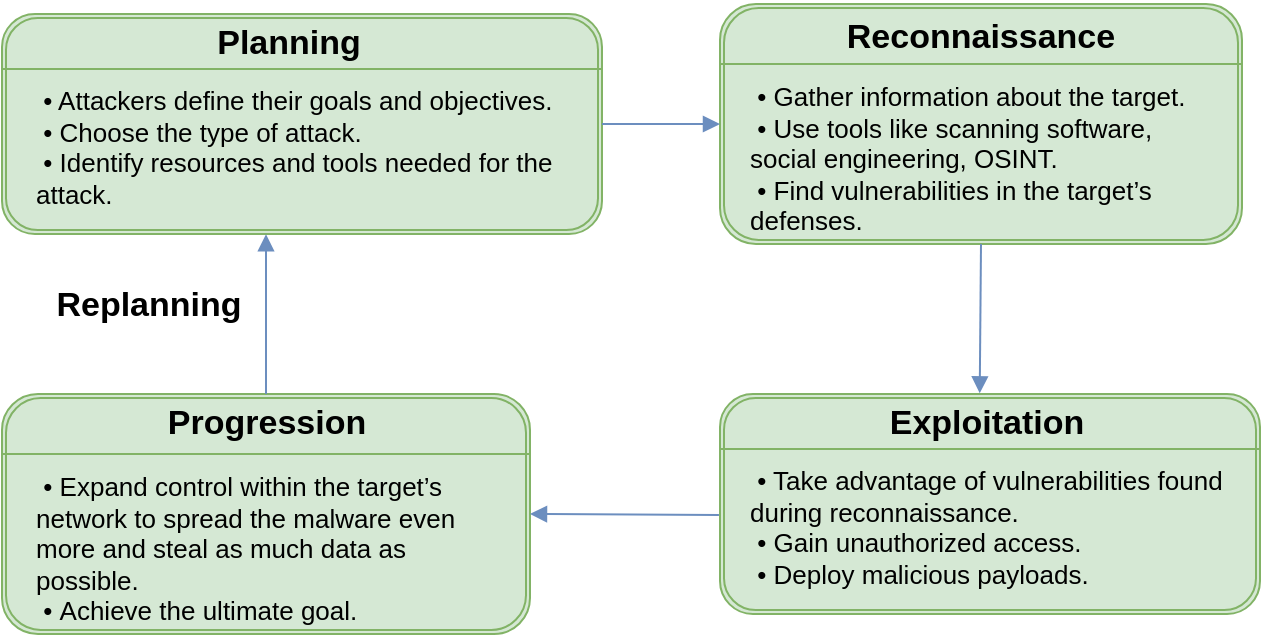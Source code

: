 <mxfile version="26.0.9">
  <diagram name="Page-1" id="vZ1Ld8vt8Oq8yNamm4Cb">
    <mxGraphModel dx="918" dy="593" grid="1" gridSize="10" guides="1" tooltips="1" connect="1" arrows="1" fold="1" page="1" pageScale="1" pageWidth="570" pageHeight="940" math="0" shadow="0">
      <root>
        <mxCell id="0" />
        <mxCell id="1" parent="0" />
        <mxCell id="UY9xunkPb94m3e9x5mqo-8" value="" style="group" parent="1" vertex="1" connectable="0">
          <mxGeometry x="140" y="310" width="300" height="110" as="geometry" />
        </mxCell>
        <mxCell id="UY9xunkPb94m3e9x5mqo-6" value="" style="shape=ext;double=1;rounded=1;whiteSpace=wrap;html=1;fillColor=#d5e8d4;strokeColor=#82b366;gradientColor=none;gradientDirection=south;container=1;" parent="UY9xunkPb94m3e9x5mqo-8" vertex="1">
          <mxGeometry width="300.0" height="110" as="geometry">
            <mxRectangle x="225" y="310" width="50" height="40" as="alternateBounds" />
          </mxGeometry>
        </mxCell>
        <mxCell id="UY9xunkPb94m3e9x5mqo-9" value="&lt;font style=&quot;font-size: 17px;&quot;&gt;Planning&lt;/font&gt;" style="text;strokeColor=none;fillColor=none;html=1;fontSize=24;fontStyle=1;verticalAlign=bottom;align=center;" parent="UY9xunkPb94m3e9x5mqo-6" vertex="1">
          <mxGeometry x="29.73" y="5.13" width="226.77" height="23.87" as="geometry" />
        </mxCell>
        <mxCell id="UY9xunkPb94m3e9x5mqo-15" value="&lt;div&gt;&lt;font style=&quot;font-size: 13px;&quot;&gt;&lt;font style=&quot;&quot;&gt;&amp;nbsp;• Attackers define their goals and objectives.&lt;/font&gt;&lt;br&gt;&lt;/font&gt;&lt;/div&gt;&lt;div&gt;&lt;font style=&quot;&quot;&gt;&lt;font style=&quot;font-size: 13px;&quot;&gt;&lt;span style=&quot;background-color: transparent; color: light-dark(rgb(0, 0, 0), rgb(255, 255, 255));&quot;&gt;&amp;nbsp;•&amp;nbsp;&lt;/span&gt;Choose the type of attack.&lt;br&gt;&lt;/font&gt;&lt;/font&gt;&lt;/div&gt;&lt;div&gt;&lt;font style=&quot;&quot;&gt;&lt;font style=&quot;&quot;&gt;&lt;font style=&quot;font-size: 13px;&quot;&gt;&lt;span style=&quot;background-color: transparent; color: light-dark(rgb(0, 0, 0), rgb(255, 255, 255));&quot;&gt;&amp;nbsp;•&amp;nbsp;&lt;/span&gt;Identify resources and tools needed for the attack.&lt;/font&gt;&lt;br&gt;&lt;/font&gt;&lt;/font&gt;&lt;/div&gt;" style="text;html=1;align=left;verticalAlign=top;whiteSpace=wrap;rounded=0;" parent="UY9xunkPb94m3e9x5mqo-6" vertex="1">
          <mxGeometry x="14.984" y="29" width="265.625" height="70" as="geometry" />
        </mxCell>
        <mxCell id="UY9xunkPb94m3e9x5mqo-7" value="" style="endArrow=none;html=1;rounded=0;fillColor=#d5e8d4;strokeColor=#82b366;exitX=0;exitY=0.25;exitDx=0;exitDy=0;entryX=1;entryY=0.25;entryDx=0;entryDy=0;" parent="UY9xunkPb94m3e9x5mqo-8" source="UY9xunkPb94m3e9x5mqo-6" target="UY9xunkPb94m3e9x5mqo-6" edge="1">
          <mxGeometry width="50" height="50" relative="1" as="geometry">
            <mxPoint x="73.646" y="82.5" as="sourcePoint" />
            <mxPoint x="178.854" y="13.75" as="targetPoint" />
          </mxGeometry>
        </mxCell>
        <mxCell id="UY9xunkPb94m3e9x5mqo-17" value="" style="group" parent="1" vertex="1" connectable="0">
          <mxGeometry x="499" y="305" width="261" height="120" as="geometry" />
        </mxCell>
        <mxCell id="UY9xunkPb94m3e9x5mqo-18" value="&lt;div style=&quot;&quot;&gt;&lt;br&gt;&lt;/div&gt;" style="shape=ext;double=1;rounded=1;whiteSpace=wrap;html=1;fillColor=#d5e8d4;strokeColor=#82b366;gradientColor=none;gradientDirection=south;container=1;" parent="UY9xunkPb94m3e9x5mqo-17" vertex="1">
          <mxGeometry width="261" height="120.0" as="geometry">
            <mxRectangle x="225" y="310" width="50" height="40" as="alternateBounds" />
          </mxGeometry>
        </mxCell>
        <mxCell id="UY9xunkPb94m3e9x5mqo-19" value="&lt;font style=&quot;font-size: 17px;&quot;&gt;Reconnaissance&lt;/font&gt;" style="text;strokeColor=none;fillColor=none;html=1;fontSize=24;fontStyle=1;verticalAlign=bottom;align=center;" parent="UY9xunkPb94m3e9x5mqo-18" vertex="1">
          <mxGeometry x="31.302" y="4.505" width="197.29" height="26.04" as="geometry" />
        </mxCell>
        <mxCell id="UY9xunkPb94m3e9x5mqo-20" value="&lt;div&gt;&lt;font style=&quot;font-size: 13px;&quot;&gt;&lt;font style=&quot;&quot;&gt;&lt;font style=&quot;&quot;&gt;&amp;nbsp;• Gather information about the&amp;nbsp;&lt;/font&gt;&lt;/font&gt;&lt;span style=&quot;background-color: transparent; color: light-dark(rgb(0, 0, 0), rgb(255, 255, 255));&quot;&gt;target.&lt;/span&gt;&lt;/font&gt;&lt;/div&gt;&lt;div&gt;&lt;font style=&quot;&quot;&gt;&lt;font style=&quot;font-size: 13px;&quot;&gt;&lt;span style=&quot;background-color: transparent; color: light-dark(rgb(0, 0, 0), rgb(255, 255, 255));&quot;&gt;&amp;nbsp;•&lt;/span&gt;&lt;font style=&quot;&quot;&gt;&lt;span style=&quot;background-color: transparent; color: light-dark(rgb(0, 0, 0), rgb(255, 255, 255));&quot;&gt;&amp;nbsp;Use&lt;/span&gt;&lt;span style=&quot;background-color: transparent; color: light-dark(rgb(0, 0, 0), rgb(255, 255, 255));&quot;&gt;&lt;font style=&quot;&quot;&gt;&amp;nbsp;t&lt;/font&gt;&lt;font style=&quot;&quot;&gt;ools like scanning software, social engineering, OSINT.&lt;/font&gt;&lt;/span&gt;&lt;/font&gt;&lt;br&gt;&lt;/font&gt;&lt;/font&gt;&lt;/div&gt;&lt;div&gt;&lt;font style=&quot;&quot;&gt;&lt;font style=&quot;&quot;&gt;&lt;font style=&quot;font-size: 13px;&quot;&gt;&lt;font style=&quot;&quot;&gt;&lt;span style=&quot;background-color: transparent; color: light-dark(rgb(0, 0, 0), rgb(255, 255, 255));&quot;&gt;&amp;nbsp;•&amp;nbsp;&lt;/span&gt;&lt;/font&gt;&lt;span style=&quot;background-color: transparent; color: light-dark(rgb(0, 0, 0), rgb(255, 255, 255));&quot;&gt;&lt;font style=&quot;&quot;&gt;Find vulnerabilities in the target’s defenses.&lt;/font&gt;&lt;/span&gt;&lt;/font&gt;&lt;br&gt;&lt;/font&gt;&lt;/font&gt;&lt;/div&gt;" style="text;html=1;align=left;verticalAlign=top;whiteSpace=wrap;rounded=0;" parent="UY9xunkPb94m3e9x5mqo-18" vertex="1">
          <mxGeometry x="13.036" y="31.636" width="231.094" height="76.364" as="geometry" />
        </mxCell>
        <mxCell id="UY9xunkPb94m3e9x5mqo-21" value="" style="endArrow=none;html=1;rounded=0;fillColor=#d5e8d4;strokeColor=#82b366;exitX=0;exitY=0.25;exitDx=0;exitDy=0;entryX=1;entryY=0.25;entryDx=0;entryDy=0;" parent="UY9xunkPb94m3e9x5mqo-17" source="UY9xunkPb94m3e9x5mqo-18" target="UY9xunkPb94m3e9x5mqo-18" edge="1">
          <mxGeometry width="50" height="50" relative="1" as="geometry">
            <mxPoint x="64.072" y="90" as="sourcePoint" />
            <mxPoint x="155.603" y="15.0" as="targetPoint" />
          </mxGeometry>
        </mxCell>
        <mxCell id="UY9xunkPb94m3e9x5mqo-24" value="" style="group" parent="1" vertex="1" connectable="0">
          <mxGeometry x="499" y="500" width="280" height="110" as="geometry" />
        </mxCell>
        <mxCell id="UY9xunkPb94m3e9x5mqo-25" value="&lt;div style=&quot;&quot;&gt;&lt;br&gt;&lt;/div&gt;" style="shape=ext;double=1;rounded=1;whiteSpace=wrap;html=1;fillColor=#d5e8d4;strokeColor=#82b366;gradientColor=none;gradientDirection=south;container=1;" parent="UY9xunkPb94m3e9x5mqo-24" vertex="1">
          <mxGeometry width="270" height="110" as="geometry">
            <mxRectangle x="225" y="310" width="50" height="40" as="alternateBounds" />
          </mxGeometry>
        </mxCell>
        <mxCell id="UY9xunkPb94m3e9x5mqo-26" value="&lt;font style=&quot;font-size: 17px;&quot;&gt;Exploitation&lt;/font&gt;" style="text;strokeColor=none;fillColor=none;html=1;fontSize=24;fontStyle=1;verticalAlign=bottom;align=center;" parent="UY9xunkPb94m3e9x5mqo-25" vertex="1">
          <mxGeometry x="30.976" y="5.13" width="204.093" height="23.87" as="geometry" />
        </mxCell>
        <mxCell id="UY9xunkPb94m3e9x5mqo-27" value="&lt;div&gt;&lt;font style=&quot;font-size: 13px;&quot;&gt;&lt;font style=&quot;&quot;&gt;&amp;nbsp;• Take advantage of vulnerabilities found during reconnaissance.&lt;/font&gt;&lt;br&gt;&lt;/font&gt;&lt;/div&gt;&lt;div&gt;&lt;font style=&quot;font-size: 13px;&quot;&gt;&lt;font style=&quot;&quot;&gt;&lt;font style=&quot;&quot;&gt;&lt;span style=&quot;background-color: transparent; color: light-dark(rgb(0, 0, 0), rgb(255, 255, 255));&quot;&gt;&amp;nbsp;•&amp;nbsp;&lt;/span&gt;&lt;/font&gt;&lt;/font&gt;&lt;span style=&quot;background-color: transparent; color: light-dark(rgb(0, 0, 0), rgb(255, 255, 255));&quot;&gt;&lt;font style=&quot;&quot;&gt;Gain unauthorized access&lt;/font&gt;&lt;/span&gt;&lt;span style=&quot;background-color: transparent; color: light-dark(rgb(0, 0, 0), rgb(255, 255, 255));&quot;&gt;.&lt;/span&gt;&lt;/font&gt;&lt;/div&gt;&lt;div&gt;&lt;font style=&quot;font-size: 13px;&quot;&gt;&lt;font style=&quot;&quot;&gt;&lt;font style=&quot;&quot;&gt;&lt;font style=&quot;&quot;&gt;&lt;span style=&quot;background-color: transparent; color: light-dark(rgb(0, 0, 0), rgb(255, 255, 255));&quot;&gt;&amp;nbsp;•&amp;nbsp;&lt;/span&gt;&lt;/font&gt;&lt;/font&gt;&lt;/font&gt;&lt;span style=&quot;background-color: transparent; color: light-dark(rgb(0, 0, 0), rgb(255, 255, 255));&quot;&gt;&lt;font style=&quot;&quot;&gt;Deploy malicious payloads&lt;/font&gt;&lt;/span&gt;&lt;span style=&quot;background-color: transparent; color: light-dark(rgb(0, 0, 0), rgb(255, 255, 255));&quot;&gt;.&lt;/span&gt;&lt;/font&gt;&lt;/div&gt;" style="text;html=1;align=left;verticalAlign=top;whiteSpace=wrap;rounded=0;" parent="UY9xunkPb94m3e9x5mqo-25" vertex="1">
          <mxGeometry x="13.486" y="29" width="239.062" height="70" as="geometry" />
        </mxCell>
        <mxCell id="UY9xunkPb94m3e9x5mqo-28" value="" style="endArrow=none;html=1;rounded=0;fillColor=#d5e8d4;strokeColor=#82b366;exitX=0;exitY=0.25;exitDx=0;exitDy=0;entryX=1;entryY=0.25;entryDx=0;entryDy=0;" parent="UY9xunkPb94m3e9x5mqo-24" source="UY9xunkPb94m3e9x5mqo-25" target="UY9xunkPb94m3e9x5mqo-25" edge="1">
          <mxGeometry width="50" height="50" relative="1" as="geometry">
            <mxPoint x="47.133" y="82.5" as="sourcePoint" />
            <mxPoint x="114.467" y="13.75" as="targetPoint" />
          </mxGeometry>
        </mxCell>
        <mxCell id="UY9xunkPb94m3e9x5mqo-35" value="" style="endArrow=block;html=1;rounded=0;endFill=1;exitX=1;exitY=0.5;exitDx=0;exitDy=0;entryX=0;entryY=0.5;entryDx=0;entryDy=0;fillColor=#dae8fc;strokeColor=#6c8ebf;" parent="1" source="UY9xunkPb94m3e9x5mqo-6" target="UY9xunkPb94m3e9x5mqo-18" edge="1">
          <mxGeometry width="50" height="50" relative="1" as="geometry">
            <mxPoint x="460" y="410" as="sourcePoint" />
            <mxPoint x="510" y="360" as="targetPoint" />
          </mxGeometry>
        </mxCell>
        <mxCell id="UY9xunkPb94m3e9x5mqo-43" value="&lt;font style=&quot;font-size: 17px;&quot;&gt;Replanning&lt;/font&gt;" style="text;strokeColor=none;fillColor=none;html=1;fontSize=24;fontStyle=1;verticalAlign=bottom;align=center;" parent="1" vertex="1">
          <mxGeometry x="139.997" y="446" width="145.133" height="23.87" as="geometry" />
        </mxCell>
        <mxCell id="UY9xunkPb94m3e9x5mqo-30" value="" style="shape=ext;double=1;rounded=1;whiteSpace=wrap;html=1;fillColor=#d5e8d4;strokeColor=#82b366;gradientColor=none;gradientDirection=south;container=1;" parent="1" vertex="1">
          <mxGeometry x="140" y="500" width="264" height="120" as="geometry">
            <mxRectangle x="225" y="310" width="50" height="40" as="alternateBounds" />
          </mxGeometry>
        </mxCell>
        <mxCell id="UY9xunkPb94m3e9x5mqo-31" value="&lt;font style=&quot;font-size: 17px;&quot;&gt;Progression&lt;/font&gt;" style="text;strokeColor=none;fillColor=none;html=1;fontSize=24;fontStyle=1;verticalAlign=bottom;align=center;" parent="UY9xunkPb94m3e9x5mqo-30" vertex="1">
          <mxGeometry x="32.222" y="2.996" width="199.558" height="26.04" as="geometry" />
        </mxCell>
        <mxCell id="UY9xunkPb94m3e9x5mqo-32" value="&lt;div&gt;&lt;font style=&quot;font-size: 13px;&quot;&gt;&lt;font style=&quot;&quot;&gt;&lt;font style=&quot;&quot;&gt;&amp;nbsp;&lt;/font&gt;&lt;/font&gt;&lt;span style=&quot;background-color: transparent; color: light-dark(rgb(0, 0, 0), rgb(255, 255, 255));&quot;&gt;•&amp;nbsp;&lt;/span&gt;&lt;span style=&quot;background-color: transparent; color: light-dark(rgb(0, 0, 0), rgb(255, 255, 255));&quot;&gt;Expand control within the target’s network to spread the malware even more and steal as much data as possible.&lt;/span&gt;&lt;/font&gt;&lt;/div&gt;&lt;div&gt;&lt;font style=&quot;font-size: 13px;&quot;&gt;&lt;font style=&quot;&quot;&gt;&lt;font style=&quot;&quot;&gt;&lt;font style=&quot;&quot;&gt;&lt;span style=&quot;background-color: transparent; color: light-dark(rgb(0, 0, 0), rgb(255, 255, 255));&quot;&gt;&amp;nbsp;•&amp;nbsp;&lt;/span&gt;&lt;/font&gt;&lt;/font&gt;&lt;/font&gt;&lt;span style=&quot;background-color: transparent; color: light-dark(rgb(0, 0, 0), rgb(255, 255, 255));&quot;&gt;&lt;font style=&quot;&quot;&gt;Achieve the ultimate goal&lt;/font&gt;&lt;/span&gt;&lt;span style=&quot;background-color: transparent; color: light-dark(rgb(0, 0, 0), rgb(255, 255, 255));&quot;&gt;.&lt;/span&gt;&lt;/font&gt;&lt;/div&gt;" style="text;html=1;align=left;verticalAlign=top;whiteSpace=wrap;rounded=0;" parent="UY9xunkPb94m3e9x5mqo-30" vertex="1">
          <mxGeometry x="14.57" y="31.64" width="233.75" height="88.36" as="geometry" />
        </mxCell>
        <mxCell id="UY9xunkPb94m3e9x5mqo-33" value="" style="endArrow=none;html=1;rounded=0;fillColor=#d5e8d4;strokeColor=#82b366;exitX=0;exitY=0.25;exitDx=0;exitDy=0;entryX=1;entryY=0.25;entryDx=0;entryDy=0;" parent="1" source="UY9xunkPb94m3e9x5mqo-30" target="UY9xunkPb94m3e9x5mqo-30" edge="1">
          <mxGeometry width="50" height="50" relative="1" as="geometry">
            <mxPoint x="1138.534" y="392.5" as="sourcePoint" />
            <mxPoint x="1213.583" y="323.75" as="targetPoint" />
          </mxGeometry>
        </mxCell>
        <mxCell id="M9Qx5A_Kw0Ca2yjle4P--3" value="" style="endArrow=block;html=1;rounded=0;endFill=1;entryX=0.481;entryY=-0.003;entryDx=0;entryDy=0;fillColor=#dae8fc;strokeColor=#6c8ebf;entryPerimeter=0;exitX=0.5;exitY=1;exitDx=0;exitDy=0;fontStyle=1" edge="1" parent="1" source="UY9xunkPb94m3e9x5mqo-18" target="UY9xunkPb94m3e9x5mqo-25">
          <mxGeometry width="50" height="50" relative="1" as="geometry">
            <mxPoint x="640" y="430" as="sourcePoint" />
            <mxPoint x="659" y="450" as="targetPoint" />
          </mxGeometry>
        </mxCell>
        <mxCell id="M9Qx5A_Kw0Ca2yjle4P--4" value="" style="endArrow=block;html=1;rounded=0;endFill=1;exitX=-0.002;exitY=0.55;exitDx=0;exitDy=0;entryX=1;entryY=0.5;entryDx=0;entryDy=0;fillColor=#dae8fc;strokeColor=#6c8ebf;exitPerimeter=0;" edge="1" parent="1" source="UY9xunkPb94m3e9x5mqo-25" target="UY9xunkPb94m3e9x5mqo-30">
          <mxGeometry width="50" height="50" relative="1" as="geometry">
            <mxPoint x="489" y="540" as="sourcePoint" />
            <mxPoint x="430" y="540" as="targetPoint" />
          </mxGeometry>
        </mxCell>
        <mxCell id="M9Qx5A_Kw0Ca2yjle4P--5" value="" style="endArrow=block;html=1;rounded=0;endFill=1;entryX=0.44;entryY=1.001;entryDx=0;entryDy=0;fillColor=#dae8fc;strokeColor=#6c8ebf;entryPerimeter=0;exitX=0.5;exitY=0;exitDx=0;exitDy=0;" edge="1" parent="1" source="UY9xunkPb94m3e9x5mqo-30" target="UY9xunkPb94m3e9x5mqo-6">
          <mxGeometry width="50" height="50" relative="1" as="geometry">
            <mxPoint x="271.66" y="500" as="sourcePoint" />
            <mxPoint x="271.66" y="425" as="targetPoint" />
          </mxGeometry>
        </mxCell>
      </root>
    </mxGraphModel>
  </diagram>
</mxfile>
